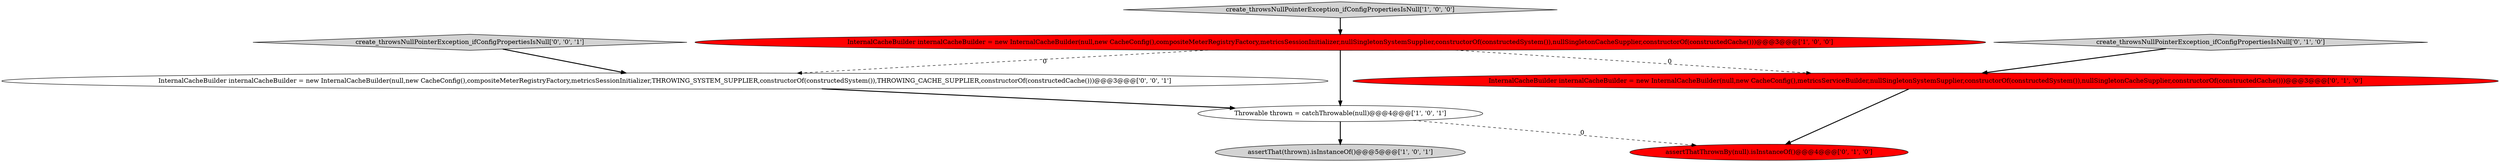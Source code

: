 digraph {
3 [style = filled, label = "assertThat(thrown).isInstanceOf()@@@5@@@['1', '0', '1']", fillcolor = lightgray, shape = ellipse image = "AAA0AAABBB1BBB"];
5 [style = filled, label = "create_throwsNullPointerException_ifConfigPropertiesIsNull['0', '1', '0']", fillcolor = lightgray, shape = diamond image = "AAA0AAABBB2BBB"];
6 [style = filled, label = "InternalCacheBuilder internalCacheBuilder = new InternalCacheBuilder(null,new CacheConfig(),metricsServiceBuilder,nullSingletonSystemSupplier,constructorOf(constructedSystem()),nullSingletonCacheSupplier,constructorOf(constructedCache()))@@@3@@@['0', '1', '0']", fillcolor = red, shape = ellipse image = "AAA1AAABBB2BBB"];
7 [style = filled, label = "create_throwsNullPointerException_ifConfigPropertiesIsNull['0', '0', '1']", fillcolor = lightgray, shape = diamond image = "AAA0AAABBB3BBB"];
0 [style = filled, label = "create_throwsNullPointerException_ifConfigPropertiesIsNull['1', '0', '0']", fillcolor = lightgray, shape = diamond image = "AAA0AAABBB1BBB"];
4 [style = filled, label = "assertThatThrownBy(null).isInstanceOf()@@@4@@@['0', '1', '0']", fillcolor = red, shape = ellipse image = "AAA1AAABBB2BBB"];
2 [style = filled, label = "InternalCacheBuilder internalCacheBuilder = new InternalCacheBuilder(null,new CacheConfig(),compositeMeterRegistryFactory,metricsSessionInitializer,nullSingletonSystemSupplier,constructorOf(constructedSystem()),nullSingletonCacheSupplier,constructorOf(constructedCache()))@@@3@@@['1', '0', '0']", fillcolor = red, shape = ellipse image = "AAA1AAABBB1BBB"];
8 [style = filled, label = "InternalCacheBuilder internalCacheBuilder = new InternalCacheBuilder(null,new CacheConfig(),compositeMeterRegistryFactory,metricsSessionInitializer,THROWING_SYSTEM_SUPPLIER,constructorOf(constructedSystem()),THROWING_CACHE_SUPPLIER,constructorOf(constructedCache()))@@@3@@@['0', '0', '1']", fillcolor = white, shape = ellipse image = "AAA0AAABBB3BBB"];
1 [style = filled, label = "Throwable thrown = catchThrowable(null)@@@4@@@['1', '0', '1']", fillcolor = white, shape = ellipse image = "AAA0AAABBB1BBB"];
1->3 [style = bold, label=""];
1->4 [style = dashed, label="0"];
8->1 [style = bold, label=""];
6->4 [style = bold, label=""];
5->6 [style = bold, label=""];
7->8 [style = bold, label=""];
2->8 [style = dashed, label="0"];
2->1 [style = bold, label=""];
0->2 [style = bold, label=""];
2->6 [style = dashed, label="0"];
}

